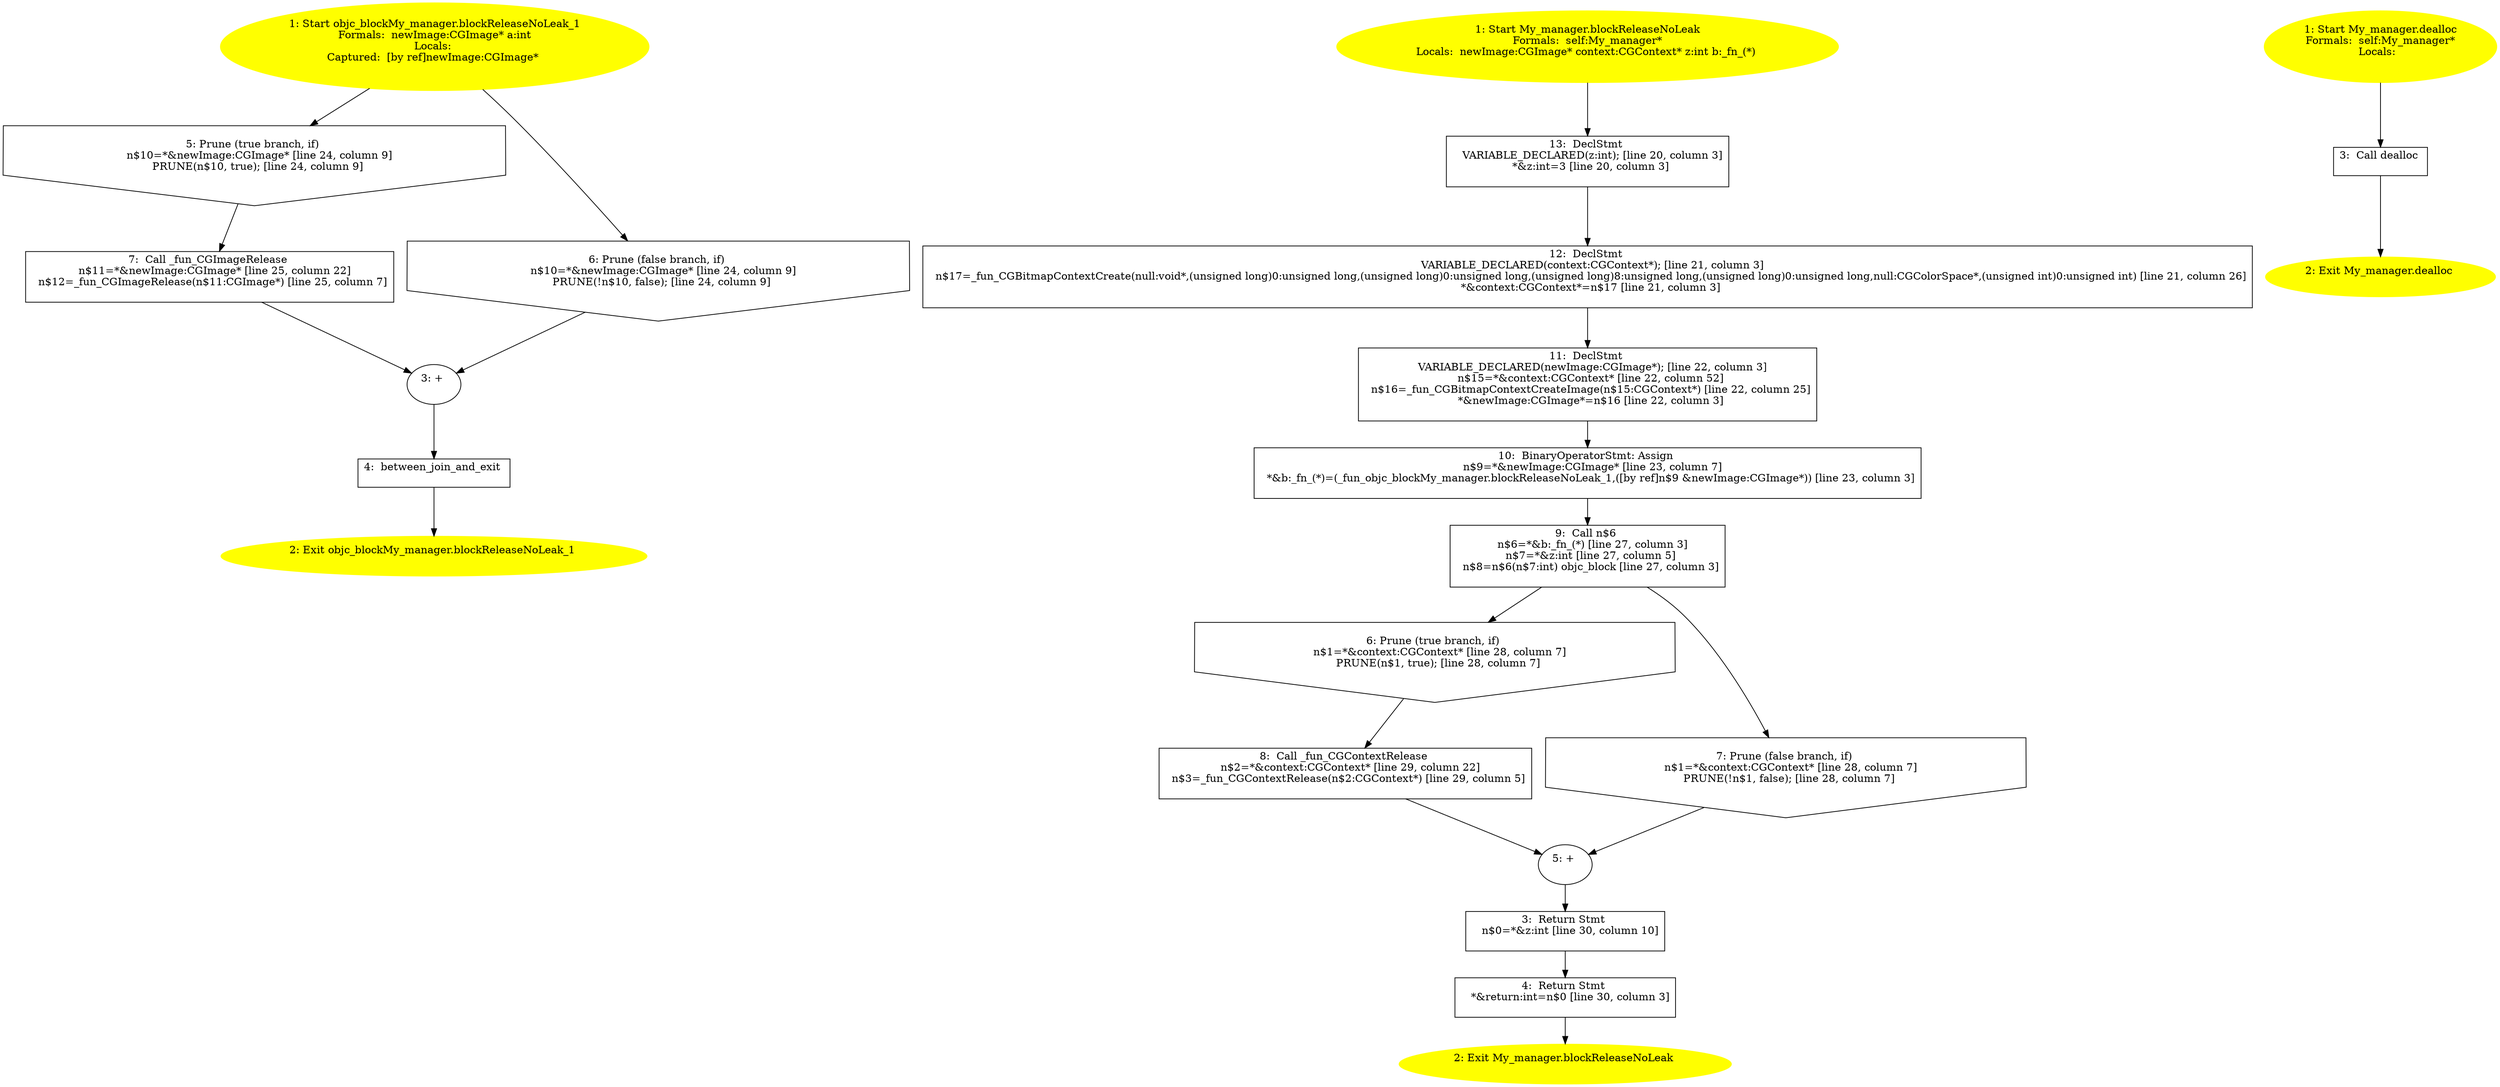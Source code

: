 /* @generated */
digraph cfg {
"objc_blockMy_manager.blockReleaseNoLeak_1(struct CGImage).d2039f8bbb0530575d5ff258d059d268_1" [label="1: Start objc_blockMy_manager.blockReleaseNoLeak_1\nFormals:  newImage:CGImage* a:int\nLocals: \nCaptured:  [by ref]newImage:CGImage* \n  " color=yellow style=filled]
	

	 "objc_blockMy_manager.blockReleaseNoLeak_1(struct CGImage).d2039f8bbb0530575d5ff258d059d268_1" -> "objc_blockMy_manager.blockReleaseNoLeak_1(struct CGImage).d2039f8bbb0530575d5ff258d059d268_5" ;
	 "objc_blockMy_manager.blockReleaseNoLeak_1(struct CGImage).d2039f8bbb0530575d5ff258d059d268_1" -> "objc_blockMy_manager.blockReleaseNoLeak_1(struct CGImage).d2039f8bbb0530575d5ff258d059d268_6" ;
"objc_blockMy_manager.blockReleaseNoLeak_1(struct CGImage).d2039f8bbb0530575d5ff258d059d268_2" [label="2: Exit objc_blockMy_manager.blockReleaseNoLeak_1 \n  " color=yellow style=filled]
	

"objc_blockMy_manager.blockReleaseNoLeak_1(struct CGImage).d2039f8bbb0530575d5ff258d059d268_3" [label="3: + \n  " ]
	

	 "objc_blockMy_manager.blockReleaseNoLeak_1(struct CGImage).d2039f8bbb0530575d5ff258d059d268_3" -> "objc_blockMy_manager.blockReleaseNoLeak_1(struct CGImage).d2039f8bbb0530575d5ff258d059d268_4" ;
"objc_blockMy_manager.blockReleaseNoLeak_1(struct CGImage).d2039f8bbb0530575d5ff258d059d268_4" [label="4:  between_join_and_exit \n  " shape="box"]
	

	 "objc_blockMy_manager.blockReleaseNoLeak_1(struct CGImage).d2039f8bbb0530575d5ff258d059d268_4" -> "objc_blockMy_manager.blockReleaseNoLeak_1(struct CGImage).d2039f8bbb0530575d5ff258d059d268_2" ;
"objc_blockMy_manager.blockReleaseNoLeak_1(struct CGImage).d2039f8bbb0530575d5ff258d059d268_5" [label="5: Prune (true branch, if) \n   n$10=*&newImage:CGImage* [line 24, column 9]\n  PRUNE(n$10, true); [line 24, column 9]\n " shape="invhouse"]
	

	 "objc_blockMy_manager.blockReleaseNoLeak_1(struct CGImage).d2039f8bbb0530575d5ff258d059d268_5" -> "objc_blockMy_manager.blockReleaseNoLeak_1(struct CGImage).d2039f8bbb0530575d5ff258d059d268_7" ;
"objc_blockMy_manager.blockReleaseNoLeak_1(struct CGImage).d2039f8bbb0530575d5ff258d059d268_6" [label="6: Prune (false branch, if) \n   n$10=*&newImage:CGImage* [line 24, column 9]\n  PRUNE(!n$10, false); [line 24, column 9]\n " shape="invhouse"]
	

	 "objc_blockMy_manager.blockReleaseNoLeak_1(struct CGImage).d2039f8bbb0530575d5ff258d059d268_6" -> "objc_blockMy_manager.blockReleaseNoLeak_1(struct CGImage).d2039f8bbb0530575d5ff258d059d268_3" ;
"objc_blockMy_manager.blockReleaseNoLeak_1(struct CGImage).d2039f8bbb0530575d5ff258d059d268_7" [label="7:  Call _fun_CGImageRelease \n   n$11=*&newImage:CGImage* [line 25, column 22]\n  n$12=_fun_CGImageRelease(n$11:CGImage*) [line 25, column 7]\n " shape="box"]
	

	 "objc_blockMy_manager.blockReleaseNoLeak_1(struct CGImage).d2039f8bbb0530575d5ff258d059d268_7" -> "objc_blockMy_manager.blockReleaseNoLeak_1(struct CGImage).d2039f8bbb0530575d5ff258d059d268_3" ;
"blockReleaseNoLeak#My_manager#instance.0c48f80f024250b18a529440f1313af6_1" [label="1: Start My_manager.blockReleaseNoLeak\nFormals:  self:My_manager*\nLocals:  newImage:CGImage* context:CGContext* z:int b:_fn_(*) \n  " color=yellow style=filled]
	

	 "blockReleaseNoLeak#My_manager#instance.0c48f80f024250b18a529440f1313af6_1" -> "blockReleaseNoLeak#My_manager#instance.0c48f80f024250b18a529440f1313af6_13" ;
"blockReleaseNoLeak#My_manager#instance.0c48f80f024250b18a529440f1313af6_2" [label="2: Exit My_manager.blockReleaseNoLeak \n  " color=yellow style=filled]
	

"blockReleaseNoLeak#My_manager#instance.0c48f80f024250b18a529440f1313af6_3" [label="3:  Return Stmt \n   n$0=*&z:int [line 30, column 10]\n " shape="box"]
	

	 "blockReleaseNoLeak#My_manager#instance.0c48f80f024250b18a529440f1313af6_3" -> "blockReleaseNoLeak#My_manager#instance.0c48f80f024250b18a529440f1313af6_4" ;
"blockReleaseNoLeak#My_manager#instance.0c48f80f024250b18a529440f1313af6_4" [label="4:  Return Stmt \n   *&return:int=n$0 [line 30, column 3]\n " shape="box"]
	

	 "blockReleaseNoLeak#My_manager#instance.0c48f80f024250b18a529440f1313af6_4" -> "blockReleaseNoLeak#My_manager#instance.0c48f80f024250b18a529440f1313af6_2" ;
"blockReleaseNoLeak#My_manager#instance.0c48f80f024250b18a529440f1313af6_5" [label="5: + \n  " ]
	

	 "blockReleaseNoLeak#My_manager#instance.0c48f80f024250b18a529440f1313af6_5" -> "blockReleaseNoLeak#My_manager#instance.0c48f80f024250b18a529440f1313af6_3" ;
"blockReleaseNoLeak#My_manager#instance.0c48f80f024250b18a529440f1313af6_6" [label="6: Prune (true branch, if) \n   n$1=*&context:CGContext* [line 28, column 7]\n  PRUNE(n$1, true); [line 28, column 7]\n " shape="invhouse"]
	

	 "blockReleaseNoLeak#My_manager#instance.0c48f80f024250b18a529440f1313af6_6" -> "blockReleaseNoLeak#My_manager#instance.0c48f80f024250b18a529440f1313af6_8" ;
"blockReleaseNoLeak#My_manager#instance.0c48f80f024250b18a529440f1313af6_7" [label="7: Prune (false branch, if) \n   n$1=*&context:CGContext* [line 28, column 7]\n  PRUNE(!n$1, false); [line 28, column 7]\n " shape="invhouse"]
	

	 "blockReleaseNoLeak#My_manager#instance.0c48f80f024250b18a529440f1313af6_7" -> "blockReleaseNoLeak#My_manager#instance.0c48f80f024250b18a529440f1313af6_5" ;
"blockReleaseNoLeak#My_manager#instance.0c48f80f024250b18a529440f1313af6_8" [label="8:  Call _fun_CGContextRelease \n   n$2=*&context:CGContext* [line 29, column 22]\n  n$3=_fun_CGContextRelease(n$2:CGContext*) [line 29, column 5]\n " shape="box"]
	

	 "blockReleaseNoLeak#My_manager#instance.0c48f80f024250b18a529440f1313af6_8" -> "blockReleaseNoLeak#My_manager#instance.0c48f80f024250b18a529440f1313af6_5" ;
"blockReleaseNoLeak#My_manager#instance.0c48f80f024250b18a529440f1313af6_9" [label="9:  Call n$6 \n   n$6=*&b:_fn_(*) [line 27, column 3]\n  n$7=*&z:int [line 27, column 5]\n  n$8=n$6(n$7:int) objc_block [line 27, column 3]\n " shape="box"]
	

	 "blockReleaseNoLeak#My_manager#instance.0c48f80f024250b18a529440f1313af6_9" -> "blockReleaseNoLeak#My_manager#instance.0c48f80f024250b18a529440f1313af6_6" ;
	 "blockReleaseNoLeak#My_manager#instance.0c48f80f024250b18a529440f1313af6_9" -> "blockReleaseNoLeak#My_manager#instance.0c48f80f024250b18a529440f1313af6_7" ;
"blockReleaseNoLeak#My_manager#instance.0c48f80f024250b18a529440f1313af6_10" [label="10:  BinaryOperatorStmt: Assign \n   n$9=*&newImage:CGImage* [line 23, column 7]\n  *&b:_fn_(*)=(_fun_objc_blockMy_manager.blockReleaseNoLeak_1,([by ref]n$9 &newImage:CGImage*)) [line 23, column 3]\n " shape="box"]
	

	 "blockReleaseNoLeak#My_manager#instance.0c48f80f024250b18a529440f1313af6_10" -> "blockReleaseNoLeak#My_manager#instance.0c48f80f024250b18a529440f1313af6_9" ;
"blockReleaseNoLeak#My_manager#instance.0c48f80f024250b18a529440f1313af6_11" [label="11:  DeclStmt \n   VARIABLE_DECLARED(newImage:CGImage*); [line 22, column 3]\n  n$15=*&context:CGContext* [line 22, column 52]\n  n$16=_fun_CGBitmapContextCreateImage(n$15:CGContext*) [line 22, column 25]\n  *&newImage:CGImage*=n$16 [line 22, column 3]\n " shape="box"]
	

	 "blockReleaseNoLeak#My_manager#instance.0c48f80f024250b18a529440f1313af6_11" -> "blockReleaseNoLeak#My_manager#instance.0c48f80f024250b18a529440f1313af6_10" ;
"blockReleaseNoLeak#My_manager#instance.0c48f80f024250b18a529440f1313af6_12" [label="12:  DeclStmt \n   VARIABLE_DECLARED(context:CGContext*); [line 21, column 3]\n  n$17=_fun_CGBitmapContextCreate(null:void*,(unsigned long)0:unsigned long,(unsigned long)0:unsigned long,(unsigned long)8:unsigned long,(unsigned long)0:unsigned long,null:CGColorSpace*,(unsigned int)0:unsigned int) [line 21, column 26]\n  *&context:CGContext*=n$17 [line 21, column 3]\n " shape="box"]
	

	 "blockReleaseNoLeak#My_manager#instance.0c48f80f024250b18a529440f1313af6_12" -> "blockReleaseNoLeak#My_manager#instance.0c48f80f024250b18a529440f1313af6_11" ;
"blockReleaseNoLeak#My_manager#instance.0c48f80f024250b18a529440f1313af6_13" [label="13:  DeclStmt \n   VARIABLE_DECLARED(z:int); [line 20, column 3]\n  *&z:int=3 [line 20, column 3]\n " shape="box"]
	

	 "blockReleaseNoLeak#My_manager#instance.0c48f80f024250b18a529440f1313af6_13" -> "blockReleaseNoLeak#My_manager#instance.0c48f80f024250b18a529440f1313af6_12" ;
"dealloc#My_manager#instance.62748019ba808efecf04f93dd9aba402_1" [label="1: Start My_manager.dealloc\nFormals:  self:My_manager*\nLocals:  \n  " color=yellow style=filled]
	

	 "dealloc#My_manager#instance.62748019ba808efecf04f93dd9aba402_1" -> "dealloc#My_manager#instance.62748019ba808efecf04f93dd9aba402_3" ;
"dealloc#My_manager#instance.62748019ba808efecf04f93dd9aba402_2" [label="2: Exit My_manager.dealloc \n  " color=yellow style=filled]
	

"dealloc#My_manager#instance.62748019ba808efecf04f93dd9aba402_3" [label="3:  Call dealloc \n  " shape="box"]
	

	 "dealloc#My_manager#instance.62748019ba808efecf04f93dd9aba402_3" -> "dealloc#My_manager#instance.62748019ba808efecf04f93dd9aba402_2" ;
}
